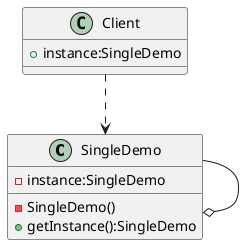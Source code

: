 @startuml
  class SingleDemo{
     - instance:SingleDemo
     - SingleDemo()
     + getInstance():SingleDemo
  }

  class Client{
     + instance:SingleDemo
  }

  Client..>SingleDemo
  SingleDemo --o SingleDemo

@enduml